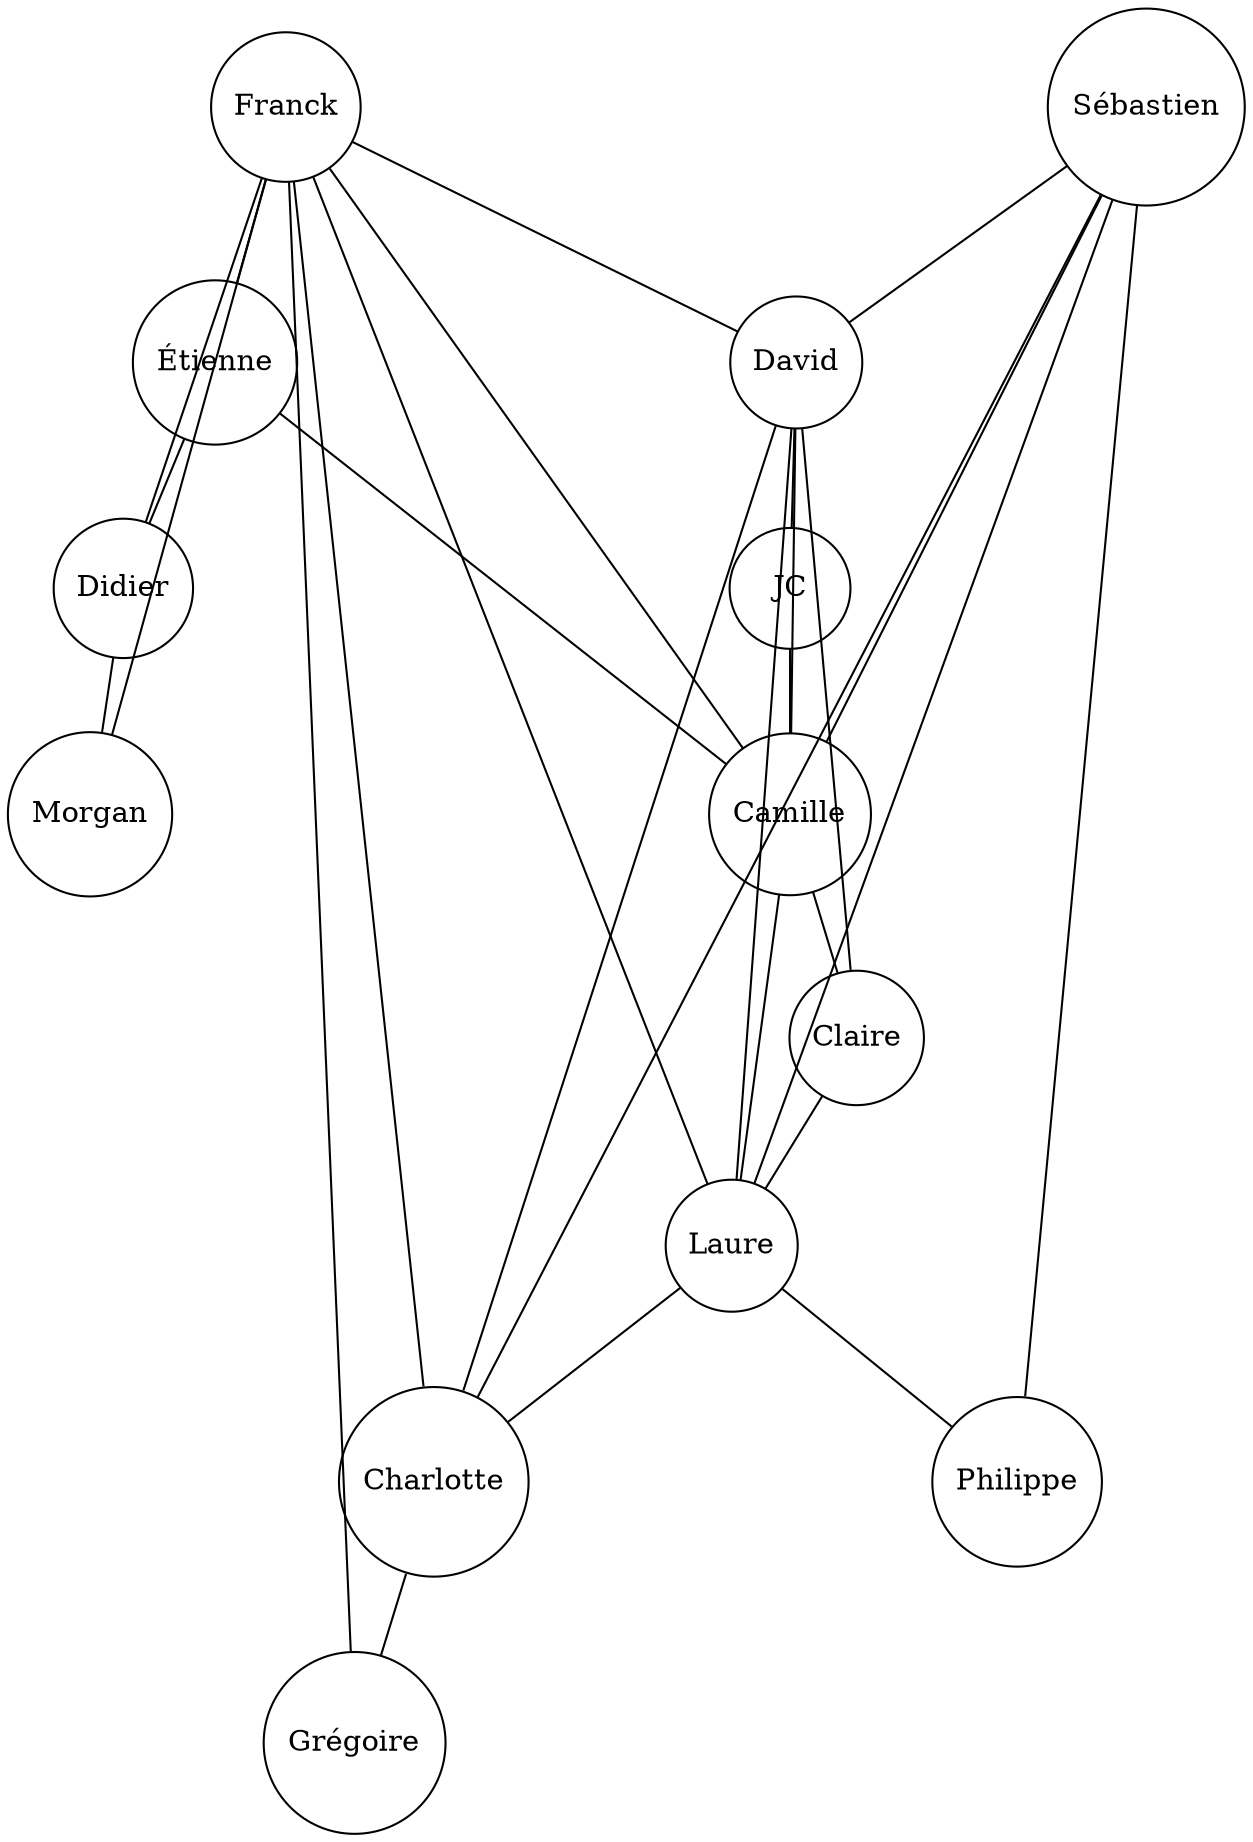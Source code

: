 graph G {
    overlap=scale;
    node [shape=circle width=.8];
    edge [arrowhead=none];
    splines=false;
Claire -- Laure;
Laure -- Charlotte;
David -- Laure;
JC -- Camille;
Camille -- Laure;
David -- JC;
Camille -- David;
Camille -- Claire;
David -- Charlotte;
David -- Claire;
Sébastien -- Laure;
Sébastien -- Camille;
Franck -- Laure;
Franck -- Camille;
Sébastien -- Philippe;
Laure -- Philippe;
Charlotte -- Grégoire;
Franck -- David;
Franck -- Charlotte;
Franck -- Grégoire;
Franck -- Didier;
Franck -- Morgan;
Franck -- Étienne;
Étienne -- Didier;
Étienne -- Camille;
Didier -- Morgan;
Sébastien -- David;
Sébastien -- Charlotte;
}
